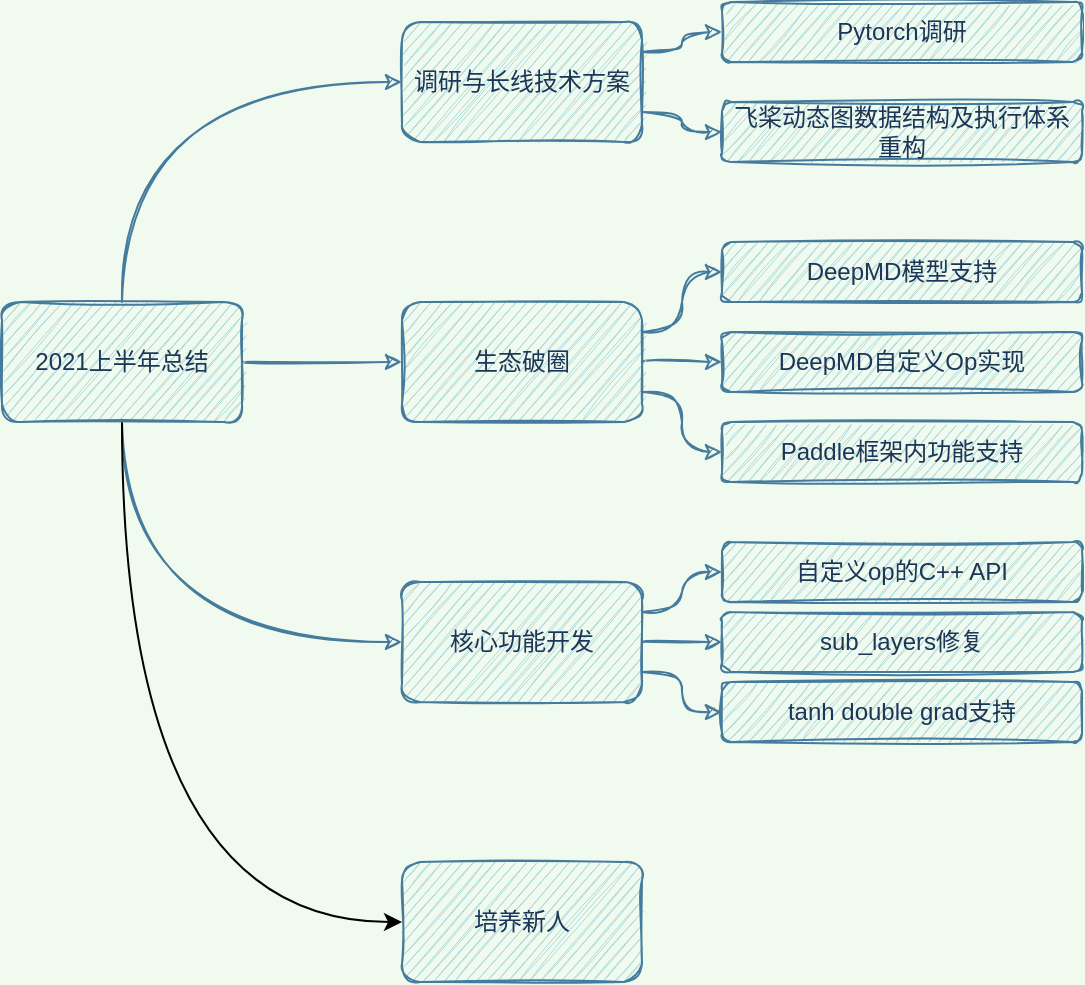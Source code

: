 <mxfile version="14.8.2" type="github">
  <diagram id="wNcdyORLnMgCpVZtSSjO" name="Page-1">
    <mxGraphModel dx="2066" dy="826" grid="1" gridSize="10" guides="1" tooltips="1" connect="1" arrows="1" fold="1" page="1" pageScale="1" pageWidth="850" pageHeight="1100" background="#F1FAEE" math="0" shadow="0">
      <root>
        <mxCell id="0" />
        <mxCell id="1" parent="0" />
        <mxCell id="dsq8KjhU_DbL0s3dKZwA-14" style="edgeStyle=orthogonalEdgeStyle;orthogonalLoop=1;jettySize=auto;html=1;exitX=0.5;exitY=0;exitDx=0;exitDy=0;entryX=0;entryY=0.5;entryDx=0;entryDy=0;sketch=1;curved=1;strokeColor=#457B9D;fontColor=#1D3557;labelBackgroundColor=#F1FAEE;" parent="1" source="dsq8KjhU_DbL0s3dKZwA-1" target="dsq8KjhU_DbL0s3dKZwA-2" edge="1">
          <mxGeometry relative="1" as="geometry" />
        </mxCell>
        <mxCell id="dsq8KjhU_DbL0s3dKZwA-23" style="edgeStyle=orthogonalEdgeStyle;orthogonalLoop=1;jettySize=auto;html=1;exitX=0.5;exitY=1;exitDx=0;exitDy=0;entryX=0;entryY=0.5;entryDx=0;entryDy=0;sketch=1;curved=1;strokeColor=#457B9D;fontColor=#1D3557;labelBackgroundColor=#F1FAEE;" parent="1" source="dsq8KjhU_DbL0s3dKZwA-1" target="dsq8KjhU_DbL0s3dKZwA-4" edge="1">
          <mxGeometry relative="1" as="geometry" />
        </mxCell>
        <mxCell id="dsq8KjhU_DbL0s3dKZwA-24" style="edgeStyle=orthogonalEdgeStyle;orthogonalLoop=1;jettySize=auto;html=1;exitX=1;exitY=0.5;exitDx=0;exitDy=0;entryX=0;entryY=0.5;entryDx=0;entryDy=0;sketch=1;curved=1;strokeColor=#457B9D;fontColor=#1D3557;labelBackgroundColor=#F1FAEE;" parent="1" source="dsq8KjhU_DbL0s3dKZwA-1" target="dsq8KjhU_DbL0s3dKZwA-3" edge="1">
          <mxGeometry relative="1" as="geometry" />
        </mxCell>
        <mxCell id="WJZ0039dIGgflPWvkZVf-2" style="edgeStyle=orthogonalEdgeStyle;orthogonalLoop=1;jettySize=auto;html=1;exitX=0.5;exitY=1;exitDx=0;exitDy=0;entryX=0;entryY=0.5;entryDx=0;entryDy=0;curved=1;" edge="1" parent="1" source="dsq8KjhU_DbL0s3dKZwA-1" target="WJZ0039dIGgflPWvkZVf-1">
          <mxGeometry relative="1" as="geometry" />
        </mxCell>
        <mxCell id="dsq8KjhU_DbL0s3dKZwA-1" value="2021上半年总结" style="whiteSpace=wrap;html=1;rounded=1;sketch=1;fillColor=#A8DADC;strokeColor=#457B9D;fontColor=#1D3557;" parent="1" vertex="1">
          <mxGeometry x="140" y="320" width="120" height="60" as="geometry" />
        </mxCell>
        <mxCell id="dsq8KjhU_DbL0s3dKZwA-15" style="edgeStyle=orthogonalEdgeStyle;orthogonalLoop=1;jettySize=auto;html=1;exitX=1;exitY=0.25;exitDx=0;exitDy=0;entryX=0;entryY=0.5;entryDx=0;entryDy=0;sketch=1;curved=1;strokeColor=#457B9D;fontColor=#1D3557;labelBackgroundColor=#F1FAEE;" parent="1" source="dsq8KjhU_DbL0s3dKZwA-2" target="dsq8KjhU_DbL0s3dKZwA-11" edge="1">
          <mxGeometry relative="1" as="geometry" />
        </mxCell>
        <mxCell id="dsq8KjhU_DbL0s3dKZwA-16" style="edgeStyle=orthogonalEdgeStyle;orthogonalLoop=1;jettySize=auto;html=1;exitX=1;exitY=0.75;exitDx=0;exitDy=0;entryX=0;entryY=0.5;entryDx=0;entryDy=0;sketch=1;curved=1;strokeColor=#457B9D;fontColor=#1D3557;labelBackgroundColor=#F1FAEE;" parent="1" source="dsq8KjhU_DbL0s3dKZwA-2" target="dsq8KjhU_DbL0s3dKZwA-12" edge="1">
          <mxGeometry relative="1" as="geometry" />
        </mxCell>
        <mxCell id="dsq8KjhU_DbL0s3dKZwA-2" value="调研与长线技术方案&lt;span style=&quot;color: rgba(0 , 0 , 0 , 0) ; font-family: monospace ; font-size: 0px&quot;&gt;%3CmxGraphModel%3E%3Croot%3E%3CmxCell%20id%3D%220%22%2F%3E%3CmxCell%20id%3D%221%22%20parent%3D%220%22%2F%3E%3CmxCell%20id%3D%222%22%20value%3D%222021%E4%B8%8A%E5%8D%8A%E5%B9%B4%E6%80%BB%E7%BB%93%22%20style%3D%22rounded%3D1%3BwhiteSpace%3Dwrap%3Bhtml%3D1%3B%22%20vertex%3D%221%22%20parent%3D%221%22%3E%3CmxGeometry%20x%3D%22340%22%20y%3D%22330%22%20width%3D%22120%22%20height%3D%2260%22%20as%3D%22geometry%22%2F%3E%3C%2FmxCell%3E%3C%2Froot%3E%3C%2FmxGraphModel%3E&lt;/span&gt;" style="whiteSpace=wrap;html=1;rounded=1;sketch=1;fillColor=#A8DADC;strokeColor=#457B9D;fontColor=#1D3557;" parent="1" vertex="1">
          <mxGeometry x="340" y="180" width="120" height="60" as="geometry" />
        </mxCell>
        <mxCell id="dsq8KjhU_DbL0s3dKZwA-17" style="edgeStyle=orthogonalEdgeStyle;orthogonalLoop=1;jettySize=auto;html=1;exitX=1;exitY=0.25;exitDx=0;exitDy=0;entryX=0;entryY=0.5;entryDx=0;entryDy=0;sketch=1;curved=1;strokeColor=#457B9D;fontColor=#1D3557;labelBackgroundColor=#F1FAEE;" parent="1" source="dsq8KjhU_DbL0s3dKZwA-3" target="dsq8KjhU_DbL0s3dKZwA-8" edge="1">
          <mxGeometry relative="1" as="geometry" />
        </mxCell>
        <mxCell id="dsq8KjhU_DbL0s3dKZwA-18" style="edgeStyle=orthogonalEdgeStyle;orthogonalLoop=1;jettySize=auto;html=1;exitX=1;exitY=0.5;exitDx=0;exitDy=0;entryX=0;entryY=0.5;entryDx=0;entryDy=0;sketch=1;curved=1;strokeColor=#457B9D;fontColor=#1D3557;labelBackgroundColor=#F1FAEE;" parent="1" source="dsq8KjhU_DbL0s3dKZwA-3" target="dsq8KjhU_DbL0s3dKZwA-9" edge="1">
          <mxGeometry relative="1" as="geometry" />
        </mxCell>
        <mxCell id="dsq8KjhU_DbL0s3dKZwA-19" style="edgeStyle=orthogonalEdgeStyle;orthogonalLoop=1;jettySize=auto;html=1;exitX=1;exitY=0.75;exitDx=0;exitDy=0;entryX=0;entryY=0.5;entryDx=0;entryDy=0;sketch=1;curved=1;strokeColor=#457B9D;fontColor=#1D3557;labelBackgroundColor=#F1FAEE;" parent="1" source="dsq8KjhU_DbL0s3dKZwA-3" target="dsq8KjhU_DbL0s3dKZwA-10" edge="1">
          <mxGeometry relative="1" as="geometry" />
        </mxCell>
        <mxCell id="dsq8KjhU_DbL0s3dKZwA-3" value="生态破圈" style="whiteSpace=wrap;html=1;rounded=1;sketch=1;fillColor=#A8DADC;strokeColor=#457B9D;fontColor=#1D3557;" parent="1" vertex="1">
          <mxGeometry x="340" y="320" width="120" height="60" as="geometry" />
        </mxCell>
        <mxCell id="dsq8KjhU_DbL0s3dKZwA-20" style="edgeStyle=orthogonalEdgeStyle;orthogonalLoop=1;jettySize=auto;html=1;exitX=1;exitY=0.25;exitDx=0;exitDy=0;entryX=0;entryY=0.5;entryDx=0;entryDy=0;sketch=1;curved=1;strokeColor=#457B9D;fontColor=#1D3557;labelBackgroundColor=#F1FAEE;" parent="1" source="dsq8KjhU_DbL0s3dKZwA-4" target="dsq8KjhU_DbL0s3dKZwA-5" edge="1">
          <mxGeometry relative="1" as="geometry" />
        </mxCell>
        <mxCell id="dsq8KjhU_DbL0s3dKZwA-21" style="edgeStyle=orthogonalEdgeStyle;orthogonalLoop=1;jettySize=auto;html=1;exitX=1;exitY=0.5;exitDx=0;exitDy=0;entryX=0;entryY=0.5;entryDx=0;entryDy=0;sketch=1;curved=1;strokeColor=#457B9D;fontColor=#1D3557;labelBackgroundColor=#F1FAEE;" parent="1" source="dsq8KjhU_DbL0s3dKZwA-4" target="dsq8KjhU_DbL0s3dKZwA-6" edge="1">
          <mxGeometry relative="1" as="geometry" />
        </mxCell>
        <mxCell id="dsq8KjhU_DbL0s3dKZwA-22" style="edgeStyle=orthogonalEdgeStyle;orthogonalLoop=1;jettySize=auto;html=1;exitX=1;exitY=0.75;exitDx=0;exitDy=0;entryX=0;entryY=0.5;entryDx=0;entryDy=0;sketch=1;curved=1;strokeColor=#457B9D;fontColor=#1D3557;labelBackgroundColor=#F1FAEE;" parent="1" source="dsq8KjhU_DbL0s3dKZwA-4" target="dsq8KjhU_DbL0s3dKZwA-7" edge="1">
          <mxGeometry relative="1" as="geometry" />
        </mxCell>
        <mxCell id="dsq8KjhU_DbL0s3dKZwA-4" value="核心功能开发" style="whiteSpace=wrap;html=1;rounded=1;sketch=1;fillColor=#A8DADC;strokeColor=#457B9D;fontColor=#1D3557;" parent="1" vertex="1">
          <mxGeometry x="340" y="460" width="120" height="60" as="geometry" />
        </mxCell>
        <mxCell id="dsq8KjhU_DbL0s3dKZwA-5" value="自定义op的C++ API" style="whiteSpace=wrap;html=1;rounded=1;sketch=1;fillColor=#A8DADC;strokeColor=#457B9D;fontColor=#1D3557;" parent="1" vertex="1">
          <mxGeometry x="500" y="440" width="180" height="30" as="geometry" />
        </mxCell>
        <mxCell id="dsq8KjhU_DbL0s3dKZwA-6" value="sub_layers修复" style="whiteSpace=wrap;html=1;rounded=1;sketch=1;fillColor=#A8DADC;strokeColor=#457B9D;fontColor=#1D3557;" parent="1" vertex="1">
          <mxGeometry x="500" y="475" width="180" height="30" as="geometry" />
        </mxCell>
        <mxCell id="dsq8KjhU_DbL0s3dKZwA-7" value="tanh double grad支持" style="whiteSpace=wrap;html=1;rounded=1;sketch=1;fillColor=#A8DADC;strokeColor=#457B9D;fontColor=#1D3557;" parent="1" vertex="1">
          <mxGeometry x="500" y="510" width="180" height="30" as="geometry" />
        </mxCell>
        <mxCell id="dsq8KjhU_DbL0s3dKZwA-8" value="DeepMD模型支持&lt;span style=&quot;color: rgba(0 , 0 , 0 , 0) ; font-family: monospace ; font-size: 0px&quot;&gt;%3CmxGraphModel%3E%3Croot%3E%3CmxCell%20id%3D%220%22%2F%3E%3CmxCell%20id%3D%221%22%20parent%3D%220%22%2F%3E%3CmxCell%20id%3D%222%22%20value%3D%22%E8%87%AA%E5%AE%9A%E4%B9%89op%E7%9A%84C%2B%2B%20API%22%20style%3D%22rounded%3D1%3BwhiteSpace%3Dwrap%3Bhtml%3D1%3B%22%20vertex%3D%221%22%20parent%3D%221%22%3E%3CmxGeometry%20x%3D%22500%22%20y%3D%22420%22%20width%3D%22180%22%20height%3D%2230%22%20as%3D%22geometry%22%2F%3E%3C%2FmxCell%3E%3C%2Froot%3E%3C%2FmxGraphModel%3E&lt;/span&gt;" style="whiteSpace=wrap;html=1;rounded=1;sketch=1;fillColor=#A8DADC;strokeColor=#457B9D;fontColor=#1D3557;" parent="1" vertex="1">
          <mxGeometry x="500" y="290" width="180" height="30" as="geometry" />
        </mxCell>
        <mxCell id="dsq8KjhU_DbL0s3dKZwA-9" value="DeepMD自定义Op实现" style="whiteSpace=wrap;html=1;rounded=1;sketch=1;fillColor=#A8DADC;strokeColor=#457B9D;fontColor=#1D3557;" parent="1" vertex="1">
          <mxGeometry x="500" y="335" width="180" height="30" as="geometry" />
        </mxCell>
        <mxCell id="dsq8KjhU_DbL0s3dKZwA-10" value="Paddle框架内功能支持" style="whiteSpace=wrap;html=1;rounded=1;sketch=1;fillColor=#A8DADC;strokeColor=#457B9D;fontColor=#1D3557;" parent="1" vertex="1">
          <mxGeometry x="500" y="380" width="180" height="30" as="geometry" />
        </mxCell>
        <mxCell id="dsq8KjhU_DbL0s3dKZwA-11" value="Pytorch调研" style="whiteSpace=wrap;html=1;rounded=1;sketch=1;fillColor=#A8DADC;strokeColor=#457B9D;fontColor=#1D3557;" parent="1" vertex="1">
          <mxGeometry x="500" y="170" width="180" height="30" as="geometry" />
        </mxCell>
        <mxCell id="dsq8KjhU_DbL0s3dKZwA-12" value="飞桨动态图数据结构及执行体系重构" style="whiteSpace=wrap;html=1;rounded=1;sketch=1;fillColor=#A8DADC;strokeColor=#457B9D;fontColor=#1D3557;" parent="1" vertex="1">
          <mxGeometry x="500" y="220" width="180" height="30" as="geometry" />
        </mxCell>
        <mxCell id="WJZ0039dIGgflPWvkZVf-1" value="培养新人" style="whiteSpace=wrap;html=1;rounded=1;sketch=1;fillColor=#A8DADC;strokeColor=#457B9D;fontColor=#1D3557;" vertex="1" parent="1">
          <mxGeometry x="340" y="600" width="120" height="60" as="geometry" />
        </mxCell>
      </root>
    </mxGraphModel>
  </diagram>
</mxfile>
